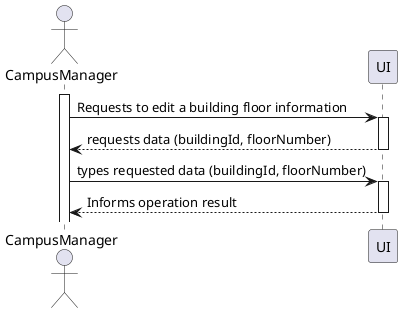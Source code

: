 @startuml

actor CampusManager
activate CampusManager
CampusManager -> UI : Requests to edit a building floor information
activate UI
UI --> CampusManager : requests data (buildingId, floorNumber)
deactivate UI
CampusManager -> UI : types requested data (buildingId, floorNumber)
activate UI
UI --> CampusManager : Informs operation result
deactivate UI


@enduml